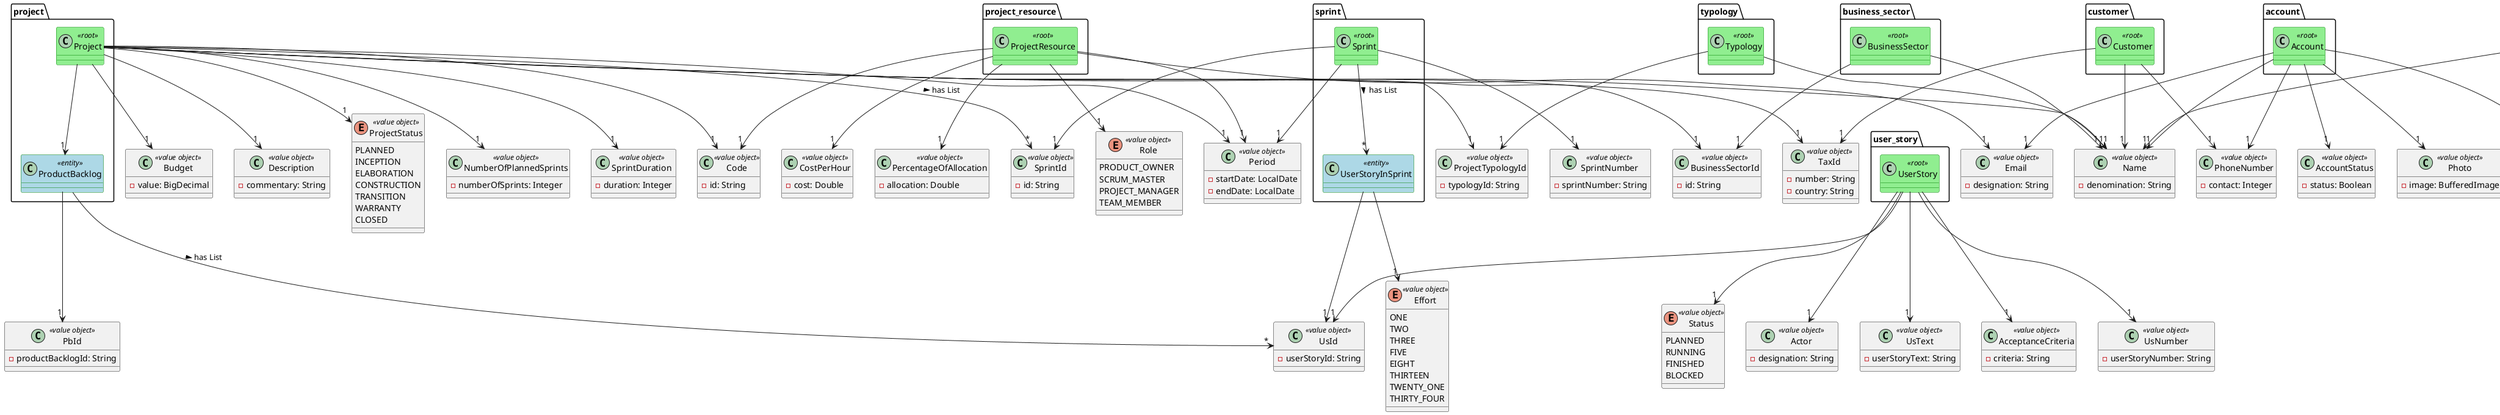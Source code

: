 @startuml

package project {
class Project <<root>> #line:green;back:lightgreen {
}

class ProductBacklog <<entity>> #line:green;back:lightblue {
}
}

package user_story {
class UserStory <<root>> #line:green;back:lightgreen {
}
}

package business_sector {
class BusinessSector <<root>> #line:green;back:lightgreen {
}
}

package customer {
class Customer <<root>> #line:green;back:lightgreen {
}
}

package typology {
class Typology <<root>> #line:green;back:lightgreen {
}
}

package sprint {
class Sprint <<root>> #line:green;back:lightgreen {
}

class UserStoryInSprint <<entity>> #line:green;back:lightblue {
}
}

package project_resource {
class ProjectResource <<root>> #line:green;back:lightgreen {
}
}

package account {
class Account <<root>> #line:green;back:lightgreen {
}
}

package profile {
class Profile <<root>> #line:green;back:lightgreen {
}
}


class Code <<value object>> {
-id: String
}

class Budget <<value object>> {
-value: BigDecimal
}

class Name <<value object>> {
-denomination: String
}

class Description <<value object>> {
-commentary: String
}

enum ProjectStatus <<value object>> {
PLANNED
INCEPTION
ELABORATION
CONSTRUCTION
TRANSITION
WARRANTY
CLOSED
}

class NumberOfPlannedSprints <<value object>> {
-numberOfSprints: Integer
}

class Period <<value object>> {
-startDate: LocalDate
-endDate: LocalDate
}

class SprintDuration <<value object>> {
-duration: Integer
}

class SprintId <<value object>> {
-id: String
}

class BusinessSectorId <<value object>> {
-id: String
}

class ProjectTypologyId <<value object>> {
-typologyId: String
}

class PbId <<value object>> {
-productBacklogId: String
}

class UsId <<value object>> {
-userStoryId: String
}

class UsNumber <<value object>> {
-userStoryNumber: String
}

class Actor <<value object>> {
-designation: String
}

class UsText <<value object>> {
-userStoryText: String
}

enum Status <<value object>> {
PLANNED
RUNNING
FINISHED
BLOCKED
}

class AcceptanceCriteria <<value object>> {
-criteria: String
}

class SprintNumber <<value object>> {
-sprintNumber: String
}

enum Effort <<value object>> {
ONE
TWO
THREE
FIVE
EIGHT
THIRTEEN
TWENTY_ONE
THIRTY_FOUR
}

class ProfileId <<value object>> {
-profileId: String
}

class Email <<value object>> {
-designation: String
}

enum Role <<value object>> {
PRODUCT_OWNER
SCRUM_MASTER
PROJECT_MANAGER
TEAM_MEMBER
}

class AccountStatus <<value object>> {
-status: Boolean
}

class TaxId <<value object>> {
-number: String
-country: String
}

class PhoneNumber <<value object>> {
-contact: Integer
}

class Photo <<value object>> {
-image: BufferedImage
}

class CostPerHour <<value object>> {
-cost: Double
}

class PercentageOfAllocation <<value object>> {
-allocation: Double
}


Project --> "1" Code
Project --> "1" Budget
Project --> "1" Name
Project --> "1" Description
Project --> "1" ProjectStatus
Project --> "1" NumberOfPlannedSprints
Project --> "1" Period
Project --> "1" SprintDuration
Project --> "*" SprintId: has List >
Project --> "1" BusinessSectorId
Project --> "1" TaxId
Project --> "1" ProjectTypologyId
Project --> "1" ProductBacklog

ProductBacklog --> "1" PbId
ProductBacklog --> "*" UsId: has List >

UserStory --> "1" UsId
UserStory --> "1" UsNumber
UserStory --> "1" Actor
UserStory --> "1" UsText
UserStory --> "1" Status
UserStory --> "1" AcceptanceCriteria

Customer --> "1" TaxId
Customer --> "1" Name
Customer --> "1" PhoneNumber

BusinessSector --> "1" BusinessSectorId
BusinessSector --> "1" Name

Typology --> "1" ProjectTypologyId
Typology --> "1" Name

Sprint --> "1" SprintId
Sprint --> "1" SprintNumber
Sprint --> "*" UserStoryInSprint: has List >
Sprint --> "1" Period

UserStoryInSprint --> "1" UsId
UserStoryInSprint --> "1" Effort

Profile --> "1" Name
Profile --> "1" ProfileId

Account --> "1" Name
Account --> "1" ProfileId
Account --> "1" Email
Account --> "1" AccountStatus
Account --> "1" PhoneNumber
Account --> "1" Photo

ProjectResource --> "1" Period
ProjectResource --> "1" Code
ProjectResource --> "1" Email
ProjectResource --> "1" Role
ProjectResource --> "1" CostPerHour
ProjectResource --> "1" PercentageOfAllocation

@enduml